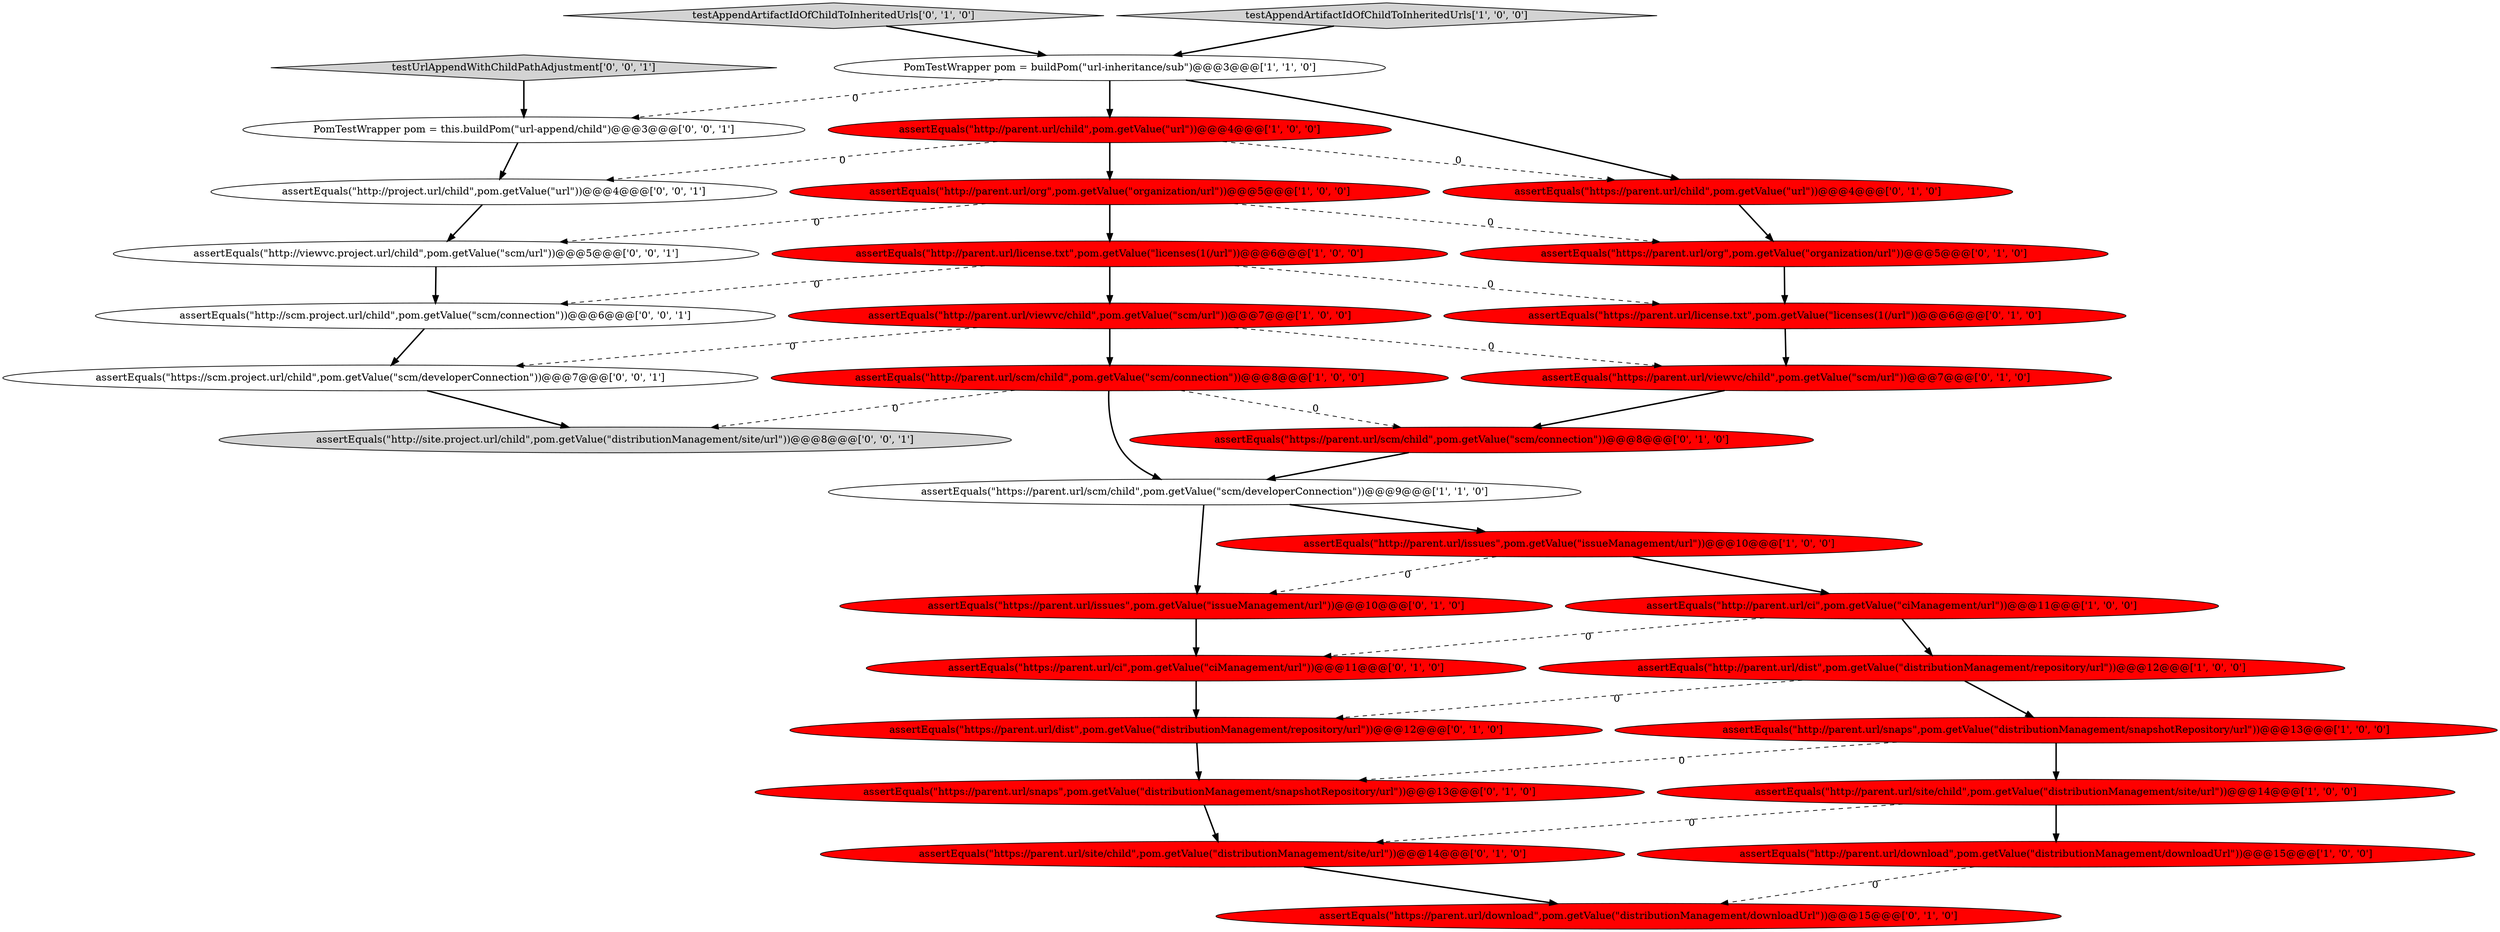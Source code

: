 digraph {
13 [style = filled, label = "assertEquals(\"http://parent.url/download\",pom.getValue(\"distributionManagement/downloadUrl\"))@@@15@@@['1', '0', '0']", fillcolor = red, shape = ellipse image = "AAA1AAABBB1BBB"];
17 [style = filled, label = "assertEquals(\"https://parent.url/snaps\",pom.getValue(\"distributionManagement/snapshotRepository/url\"))@@@13@@@['0', '1', '0']", fillcolor = red, shape = ellipse image = "AAA1AAABBB2BBB"];
11 [style = filled, label = "assertEquals(\"http://parent.url/dist\",pom.getValue(\"distributionManagement/repository/url\"))@@@12@@@['1', '0', '0']", fillcolor = red, shape = ellipse image = "AAA1AAABBB1BBB"];
22 [style = filled, label = "assertEquals(\"https://parent.url/org\",pom.getValue(\"organization/url\"))@@@5@@@['0', '1', '0']", fillcolor = red, shape = ellipse image = "AAA1AAABBB2BBB"];
30 [style = filled, label = "assertEquals(\"http://viewvc.project.url/child\",pom.getValue(\"scm/url\"))@@@5@@@['0', '0', '1']", fillcolor = white, shape = ellipse image = "AAA0AAABBB3BBB"];
26 [style = filled, label = "assertEquals(\"http://scm.project.url/child\",pom.getValue(\"scm/connection\"))@@@6@@@['0', '0', '1']", fillcolor = white, shape = ellipse image = "AAA0AAABBB3BBB"];
16 [style = filled, label = "assertEquals(\"https://parent.url/ci\",pom.getValue(\"ciManagement/url\"))@@@11@@@['0', '1', '0']", fillcolor = red, shape = ellipse image = "AAA1AAABBB2BBB"];
20 [style = filled, label = "assertEquals(\"https://parent.url/issues\",pom.getValue(\"issueManagement/url\"))@@@10@@@['0', '1', '0']", fillcolor = red, shape = ellipse image = "AAA1AAABBB2BBB"];
32 [style = filled, label = "assertEquals(\"http://site.project.url/child\",pom.getValue(\"distributionManagement/site/url\"))@@@8@@@['0', '0', '1']", fillcolor = lightgray, shape = ellipse image = "AAA0AAABBB3BBB"];
14 [style = filled, label = "testAppendArtifactIdOfChildToInheritedUrls['0', '1', '0']", fillcolor = lightgray, shape = diamond image = "AAA0AAABBB2BBB"];
12 [style = filled, label = "assertEquals(\"http://parent.url/ci\",pom.getValue(\"ciManagement/url\"))@@@11@@@['1', '0', '0']", fillcolor = red, shape = ellipse image = "AAA1AAABBB1BBB"];
21 [style = filled, label = "assertEquals(\"https://parent.url/child\",pom.getValue(\"url\"))@@@4@@@['0', '1', '0']", fillcolor = red, shape = ellipse image = "AAA1AAABBB2BBB"];
18 [style = filled, label = "assertEquals(\"https://parent.url/viewvc/child\",pom.getValue(\"scm/url\"))@@@7@@@['0', '1', '0']", fillcolor = red, shape = ellipse image = "AAA1AAABBB2BBB"];
27 [style = filled, label = "assertEquals(\"https://scm.project.url/child\",pom.getValue(\"scm/developerConnection\"))@@@7@@@['0', '0', '1']", fillcolor = white, shape = ellipse image = "AAA0AAABBB3BBB"];
10 [style = filled, label = "assertEquals(\"http://parent.url/viewvc/child\",pom.getValue(\"scm/url\"))@@@7@@@['1', '0', '0']", fillcolor = red, shape = ellipse image = "AAA1AAABBB1BBB"];
23 [style = filled, label = "assertEquals(\"https://parent.url/scm/child\",pom.getValue(\"scm/connection\"))@@@8@@@['0', '1', '0']", fillcolor = red, shape = ellipse image = "AAA1AAABBB2BBB"];
25 [style = filled, label = "assertEquals(\"https://parent.url/download\",pom.getValue(\"distributionManagement/downloadUrl\"))@@@15@@@['0', '1', '0']", fillcolor = red, shape = ellipse image = "AAA1AAABBB2BBB"];
0 [style = filled, label = "PomTestWrapper pom = buildPom(\"url-inheritance/sub\")@@@3@@@['1', '1', '0']", fillcolor = white, shape = ellipse image = "AAA0AAABBB1BBB"];
1 [style = filled, label = "assertEquals(\"http://parent.url/scm/child\",pom.getValue(\"scm/connection\"))@@@8@@@['1', '0', '0']", fillcolor = red, shape = ellipse image = "AAA1AAABBB1BBB"];
7 [style = filled, label = "assertEquals(\"http://parent.url/issues\",pom.getValue(\"issueManagement/url\"))@@@10@@@['1', '0', '0']", fillcolor = red, shape = ellipse image = "AAA1AAABBB1BBB"];
29 [style = filled, label = "testUrlAppendWithChildPathAdjustment['0', '0', '1']", fillcolor = lightgray, shape = diamond image = "AAA0AAABBB3BBB"];
31 [style = filled, label = "PomTestWrapper pom = this.buildPom(\"url-append/child\")@@@3@@@['0', '0', '1']", fillcolor = white, shape = ellipse image = "AAA0AAABBB3BBB"];
9 [style = filled, label = "assertEquals(\"http://parent.url/snaps\",pom.getValue(\"distributionManagement/snapshotRepository/url\"))@@@13@@@['1', '0', '0']", fillcolor = red, shape = ellipse image = "AAA1AAABBB1BBB"];
15 [style = filled, label = "assertEquals(\"https://parent.url/dist\",pom.getValue(\"distributionManagement/repository/url\"))@@@12@@@['0', '1', '0']", fillcolor = red, shape = ellipse image = "AAA1AAABBB2BBB"];
4 [style = filled, label = "assertEquals(\"https://parent.url/scm/child\",pom.getValue(\"scm/developerConnection\"))@@@9@@@['1', '1', '0']", fillcolor = white, shape = ellipse image = "AAA0AAABBB1BBB"];
24 [style = filled, label = "assertEquals(\"https://parent.url/site/child\",pom.getValue(\"distributionManagement/site/url\"))@@@14@@@['0', '1', '0']", fillcolor = red, shape = ellipse image = "AAA1AAABBB2BBB"];
6 [style = filled, label = "assertEquals(\"http://parent.url/child\",pom.getValue(\"url\"))@@@4@@@['1', '0', '0']", fillcolor = red, shape = ellipse image = "AAA1AAABBB1BBB"];
3 [style = filled, label = "assertEquals(\"http://parent.url/site/child\",pom.getValue(\"distributionManagement/site/url\"))@@@14@@@['1', '0', '0']", fillcolor = red, shape = ellipse image = "AAA1AAABBB1BBB"];
5 [style = filled, label = "testAppendArtifactIdOfChildToInheritedUrls['1', '0', '0']", fillcolor = lightgray, shape = diamond image = "AAA0AAABBB1BBB"];
8 [style = filled, label = "assertEquals(\"http://parent.url/org\",pom.getValue(\"organization/url\"))@@@5@@@['1', '0', '0']", fillcolor = red, shape = ellipse image = "AAA1AAABBB1BBB"];
28 [style = filled, label = "assertEquals(\"http://project.url/child\",pom.getValue(\"url\"))@@@4@@@['0', '0', '1']", fillcolor = white, shape = ellipse image = "AAA0AAABBB3BBB"];
2 [style = filled, label = "assertEquals(\"http://parent.url/license.txt\",pom.getValue(\"licenses(1(/url\"))@@@6@@@['1', '0', '0']", fillcolor = red, shape = ellipse image = "AAA1AAABBB1BBB"];
19 [style = filled, label = "assertEquals(\"https://parent.url/license.txt\",pom.getValue(\"licenses(1(/url\"))@@@6@@@['0', '1', '0']", fillcolor = red, shape = ellipse image = "AAA1AAABBB2BBB"];
6->21 [style = dashed, label="0"];
16->15 [style = bold, label=""];
1->4 [style = bold, label=""];
19->18 [style = bold, label=""];
27->32 [style = bold, label=""];
2->19 [style = dashed, label="0"];
18->23 [style = bold, label=""];
28->30 [style = bold, label=""];
22->19 [style = bold, label=""];
12->16 [style = dashed, label="0"];
0->6 [style = bold, label=""];
7->12 [style = bold, label=""];
11->15 [style = dashed, label="0"];
29->31 [style = bold, label=""];
3->24 [style = dashed, label="0"];
30->26 [style = bold, label=""];
12->11 [style = bold, label=""];
23->4 [style = bold, label=""];
7->20 [style = dashed, label="0"];
0->21 [style = bold, label=""];
13->25 [style = dashed, label="0"];
10->27 [style = dashed, label="0"];
1->32 [style = dashed, label="0"];
2->10 [style = bold, label=""];
11->9 [style = bold, label=""];
4->7 [style = bold, label=""];
8->22 [style = dashed, label="0"];
6->28 [style = dashed, label="0"];
26->27 [style = bold, label=""];
15->17 [style = bold, label=""];
17->24 [style = bold, label=""];
20->16 [style = bold, label=""];
14->0 [style = bold, label=""];
8->2 [style = bold, label=""];
5->0 [style = bold, label=""];
21->22 [style = bold, label=""];
24->25 [style = bold, label=""];
9->17 [style = dashed, label="0"];
6->8 [style = bold, label=""];
0->31 [style = dashed, label="0"];
4->20 [style = bold, label=""];
3->13 [style = bold, label=""];
9->3 [style = bold, label=""];
8->30 [style = dashed, label="0"];
31->28 [style = bold, label=""];
2->26 [style = dashed, label="0"];
10->1 [style = bold, label=""];
1->23 [style = dashed, label="0"];
10->18 [style = dashed, label="0"];
}
